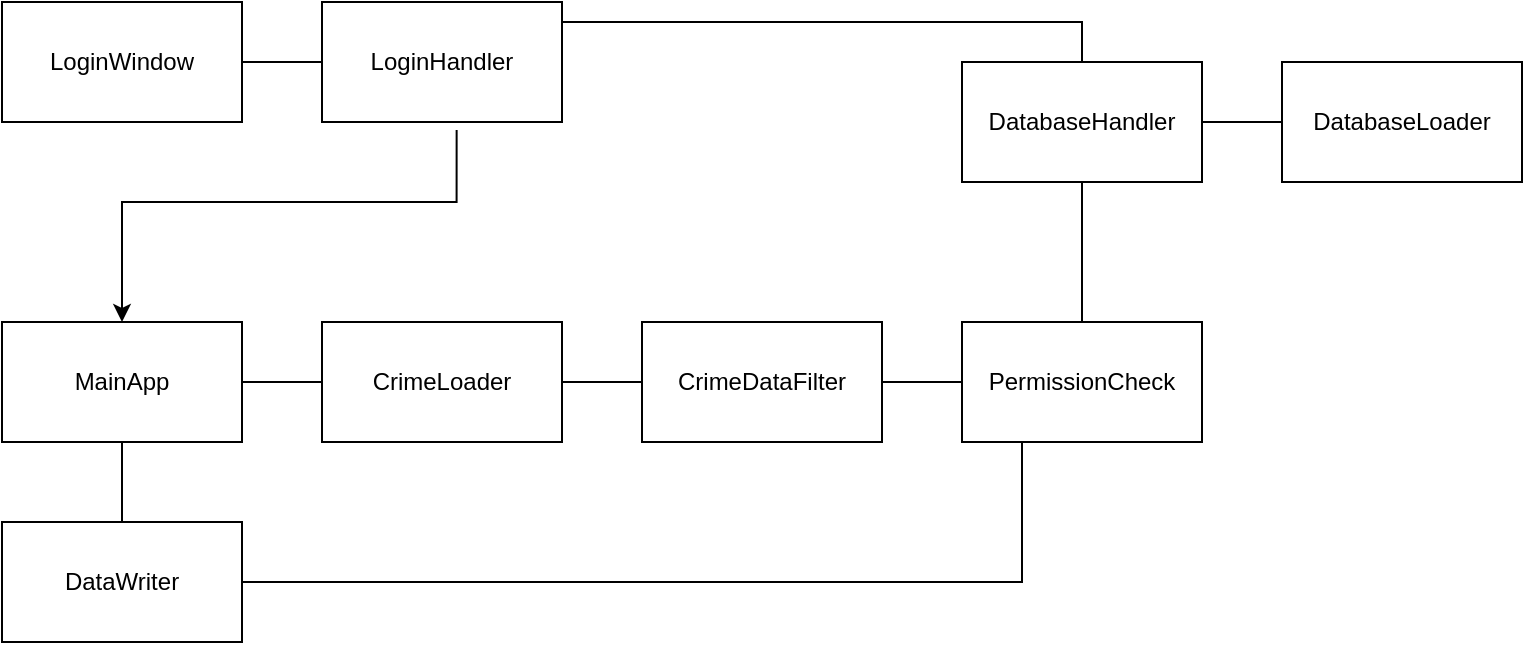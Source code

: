 <mxfile version="15.4.1" type="device"><diagram id="C5RBs43oDa-KdzZeNtuy" name="Page-1"><mxGraphModel dx="1022" dy="468" grid="1" gridSize="10" guides="1" tooltips="1" connect="1" arrows="1" fold="1" page="1" pageScale="1" pageWidth="827" pageHeight="1169" math="0" shadow="0"><root><mxCell id="WIyWlLk6GJQsqaUBKTNV-0"/><mxCell id="WIyWlLk6GJQsqaUBKTNV-1" parent="WIyWlLk6GJQsqaUBKTNV-0"/><mxCell id="GObnmYf3PkwNwz0zjym5-23" style="edgeStyle=orthogonalEdgeStyle;rounded=0;orthogonalLoop=1;jettySize=auto;html=1;entryX=0;entryY=0;entryDx=0;entryDy=0;startArrow=none;startFill=0;endArrow=none;endFill=0;" parent="WIyWlLk6GJQsqaUBKTNV-1" source="GObnmYf3PkwNwz0zjym5-1" target="GObnmYf3PkwNwz0zjym5-2" edge="1"><mxGeometry relative="1" as="geometry"><Array as="points"><mxPoint x="580" y="130"/><mxPoint x="580" y="150"/></Array></mxGeometry></mxCell><mxCell id="GObnmYf3PkwNwz0zjym5-1" value="LoginHandler" style="rounded=0;whiteSpace=wrap;html=1;" parent="WIyWlLk6GJQsqaUBKTNV-1" vertex="1"><mxGeometry x="200" y="120" width="120" height="60" as="geometry"/></mxCell><mxCell id="GObnmYf3PkwNwz0zjym5-7" style="edgeStyle=orthogonalEdgeStyle;rounded=0;orthogonalLoop=1;jettySize=auto;html=1;entryX=0;entryY=0.5;entryDx=0;entryDy=0;endArrow=none;endFill=0;" parent="WIyWlLk6GJQsqaUBKTNV-1" source="GObnmYf3PkwNwz0zjym5-2" target="GObnmYf3PkwNwz0zjym5-3" edge="1"><mxGeometry relative="1" as="geometry"/></mxCell><mxCell id="GObnmYf3PkwNwz0zjym5-2" value="DatabaseHandler" style="rounded=0;whiteSpace=wrap;html=1;" parent="WIyWlLk6GJQsqaUBKTNV-1" vertex="1"><mxGeometry x="520" y="150" width="120" height="60" as="geometry"/></mxCell><mxCell id="GObnmYf3PkwNwz0zjym5-3" value="DatabaseLoader" style="rounded=0;whiteSpace=wrap;html=1;" parent="WIyWlLk6GJQsqaUBKTNV-1" vertex="1"><mxGeometry x="680" y="150" width="120" height="60" as="geometry"/></mxCell><mxCell id="GObnmYf3PkwNwz0zjym5-8" style="edgeStyle=orthogonalEdgeStyle;rounded=0;orthogonalLoop=1;jettySize=auto;html=1;entryX=0;entryY=0.5;entryDx=0;entryDy=0;endArrow=none;endFill=0;" parent="WIyWlLk6GJQsqaUBKTNV-1" source="GObnmYf3PkwNwz0zjym5-4" target="GObnmYf3PkwNwz0zjym5-1" edge="1"><mxGeometry relative="1" as="geometry"/></mxCell><mxCell id="GObnmYf3PkwNwz0zjym5-11" style="edgeStyle=orthogonalEdgeStyle;rounded=0;orthogonalLoop=1;jettySize=auto;html=1;entryX=0.5;entryY=0;entryDx=0;entryDy=0;exitX=0.561;exitY=1.067;exitDx=0;exitDy=0;exitPerimeter=0;" parent="WIyWlLk6GJQsqaUBKTNV-1" source="GObnmYf3PkwNwz0zjym5-1" target="GObnmYf3PkwNwz0zjym5-9" edge="1"><mxGeometry relative="1" as="geometry"><Array as="points"><mxPoint x="267" y="220"/><mxPoint x="100" y="220"/></Array></mxGeometry></mxCell><mxCell id="GObnmYf3PkwNwz0zjym5-4" value="LoginWindow" style="rounded=0;whiteSpace=wrap;html=1;" parent="WIyWlLk6GJQsqaUBKTNV-1" vertex="1"><mxGeometry x="40" y="120" width="120" height="60" as="geometry"/></mxCell><mxCell id="GObnmYf3PkwNwz0zjym5-14" style="edgeStyle=orthogonalEdgeStyle;rounded=0;orthogonalLoop=1;jettySize=auto;html=1;entryX=0;entryY=0.5;entryDx=0;entryDy=0;startArrow=none;startFill=0;endArrow=none;endFill=0;" parent="WIyWlLk6GJQsqaUBKTNV-1" source="GObnmYf3PkwNwz0zjym5-9" target="GObnmYf3PkwNwz0zjym5-10" edge="1"><mxGeometry relative="1" as="geometry"/></mxCell><mxCell id="GObnmYf3PkwNwz0zjym5-20" style="edgeStyle=orthogonalEdgeStyle;rounded=0;orthogonalLoop=1;jettySize=auto;html=1;entryX=0.5;entryY=0;entryDx=0;entryDy=0;endArrow=none;endFill=0;" parent="WIyWlLk6GJQsqaUBKTNV-1" source="GObnmYf3PkwNwz0zjym5-9" target="GObnmYf3PkwNwz0zjym5-17" edge="1"><mxGeometry relative="1" as="geometry"/></mxCell><mxCell id="GObnmYf3PkwNwz0zjym5-9" value="MainApp" style="rounded=0;whiteSpace=wrap;html=1;" parent="WIyWlLk6GJQsqaUBKTNV-1" vertex="1"><mxGeometry x="40" y="280" width="120" height="60" as="geometry"/></mxCell><mxCell id="GObnmYf3PkwNwz0zjym5-15" style="edgeStyle=orthogonalEdgeStyle;rounded=0;orthogonalLoop=1;jettySize=auto;html=1;entryX=0;entryY=0.5;entryDx=0;entryDy=0;endArrow=none;endFill=0;" parent="WIyWlLk6GJQsqaUBKTNV-1" source="GObnmYf3PkwNwz0zjym5-10" target="GObnmYf3PkwNwz0zjym5-13" edge="1"><mxGeometry relative="1" as="geometry"/></mxCell><mxCell id="GObnmYf3PkwNwz0zjym5-10" value="CrimeLoader" style="rounded=0;whiteSpace=wrap;html=1;" parent="WIyWlLk6GJQsqaUBKTNV-1" vertex="1"><mxGeometry x="200" y="280" width="120" height="60" as="geometry"/></mxCell><mxCell id="GObnmYf3PkwNwz0zjym5-26" style="edgeStyle=orthogonalEdgeStyle;rounded=0;orthogonalLoop=1;jettySize=auto;html=1;entryX=0;entryY=0.5;entryDx=0;entryDy=0;startArrow=none;startFill=0;endArrow=none;endFill=0;" parent="WIyWlLk6GJQsqaUBKTNV-1" source="GObnmYf3PkwNwz0zjym5-13" target="GObnmYf3PkwNwz0zjym5-21" edge="1"><mxGeometry relative="1" as="geometry"/></mxCell><mxCell id="GObnmYf3PkwNwz0zjym5-13" value="CrimeDataFilter" style="rounded=0;whiteSpace=wrap;html=1;" parent="WIyWlLk6GJQsqaUBKTNV-1" vertex="1"><mxGeometry x="360" y="280" width="120" height="60" as="geometry"/></mxCell><mxCell id="GObnmYf3PkwNwz0zjym5-27" style="edgeStyle=orthogonalEdgeStyle;rounded=0;orthogonalLoop=1;jettySize=auto;html=1;entryX=0.25;entryY=1;entryDx=0;entryDy=0;startArrow=none;startFill=0;endArrow=none;endFill=0;" parent="WIyWlLk6GJQsqaUBKTNV-1" source="GObnmYf3PkwNwz0zjym5-17" target="GObnmYf3PkwNwz0zjym5-21" edge="1"><mxGeometry relative="1" as="geometry"/></mxCell><mxCell id="GObnmYf3PkwNwz0zjym5-17" value="DataWriter" style="rounded=0;whiteSpace=wrap;html=1;" parent="WIyWlLk6GJQsqaUBKTNV-1" vertex="1"><mxGeometry x="40" y="380" width="120" height="60" as="geometry"/></mxCell><mxCell id="GObnmYf3PkwNwz0zjym5-28" style="edgeStyle=orthogonalEdgeStyle;rounded=0;orthogonalLoop=1;jettySize=auto;html=1;entryX=0.5;entryY=1;entryDx=0;entryDy=0;startArrow=none;startFill=0;endArrow=none;endFill=0;" parent="WIyWlLk6GJQsqaUBKTNV-1" source="GObnmYf3PkwNwz0zjym5-21" target="GObnmYf3PkwNwz0zjym5-2" edge="1"><mxGeometry relative="1" as="geometry"/></mxCell><mxCell id="GObnmYf3PkwNwz0zjym5-21" value="PermissionCheck" style="rounded=0;whiteSpace=wrap;html=1;" parent="WIyWlLk6GJQsqaUBKTNV-1" vertex="1"><mxGeometry x="520" y="280" width="120" height="60" as="geometry"/></mxCell></root></mxGraphModel></diagram></mxfile>